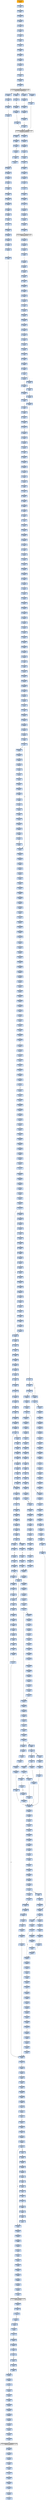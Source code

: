 strict digraph G {
	graph [bgcolor=transparent,
		name=G
	];
	node [color=lightsteelblue,
		fillcolor=lightsteelblue,
		shape=rectangle,
		style=filled
	];
	"0x0044db2a"	[label="0x0044db2a
movl"];
	"0x0044db30"	[label="0x0044db30
xorl"];
	"0x0044db2a" -> "0x0044db30"	[color="#000000"];
	"0x0044dbaf"	[label="0x0044dbaf
call"];
	"0x0044d834"	[label="0x0044d834
subl"];
	"0x0044dbaf" -> "0x0044d834"	[color="#000000"];
	"0x0044d726"	[label="0x0044d726
movl"];
	"0x0044d729"	[label="0x0044d729
addl"];
	"0x0044d726" -> "0x0044d729"	[color="#000000"];
	"0x0044d0fa"	[label="0x0044d0fa
pushl"];
	"0x0044d0fb"	[label="0x0044d0fb
pushl"];
	"0x0044d0fa" -> "0x0044d0fb"	[color="#000000"];
	"0x0044d8bd"	[label="0x0044d8bd
movl"];
	"0x0044d8c1"	[label="0x0044d8c1
movl"];
	"0x0044d8bd" -> "0x0044d8c1"	[color="#000000"];
	"0x0044d6ea"	[label="0x0044d6ea
pushl"];
	"0x0044d6eb"	[label="0x0044d6eb
pushl"];
	"0x0044d6ea" -> "0x0044d6eb"	[color="#000000"];
	"0x0044da71"	[label="0x0044da71
movl"];
	"0x0044da75"	[label="0x0044da75
addl"];
	"0x0044da71" -> "0x0044da75"	[color="#000000"];
	"0x0044d08d"	[label="0x0044d08d
movl"];
	"0x0044d093"	[label="0x0044d093
orl"];
	"0x0044d08d" -> "0x0044d093"	[color="#000000"];
	"0x0044daa8"	[label="0x0044daa8
addl"];
	"0x0044daab"	[label="0x0044daab
shll"];
	"0x0044daa8" -> "0x0044daab"	[color="#000000"];
	"0x0044de55"	[label="0x0044de55
addl"];
	"0x0044de58"	[label="0x0044de58
orl"];
	"0x0044de55" -> "0x0044de58"	[color="#000000"];
	"0x0044da4e"	[label="0x0044da4e
jmp"];
	"0x0044da58"	[label="0x0044da58
movl"];
	"0x0044da4e" -> "0x0044da58"	[color="#000000"];
	"0x0044df6e"	[label="0x0044df6e
je"];
	"0x0044df70"	[label="0x0044df70
cmpl"];
	"0x0044df6e" -> "0x0044df70"	[color="#000000",
		label=F];
	"0x0044d2b3"	[label="0x0044d2b3
addl"];
	"0x0044d2b9"	[label="0x0044d2b9
movl"];
	"0x0044d2b3" -> "0x0044d2b9"	[color="#000000"];
	"0x0044d853"	[label="0x0044d853
repz"];
	"0x0044d855"	[label="0x0044d855
movl"];
	"0x0044d853" -> "0x0044d855"	[color="#000000"];
	"0x0044d82c"	[label="0x0044d82c
addl"];
	"0x0044d831"	[label="0x0044d831
ret"];
	"0x0044d82c" -> "0x0044d831"	[color="#000000"];
	GETMODULEHANDLEA_KERNEL32_DLL	[color=lightgrey,
		fillcolor=lightgrey,
		label="GETMODULEHANDLEA_KERNEL32_DLL
GETMODULEHANDLEA"];
	"0x0044d287"	[label="0x0044d287
testl"];
	GETMODULEHANDLEA_KERNEL32_DLL -> "0x0044d287"	[color="#000000"];
	"0x0043ae30"	[label="0x0043ae30
pushl"];
	GETMODULEHANDLEA_KERNEL32_DLL -> "0x0043ae30"	[color="#000000"];
	"0x0041d958"	[label="0x0041d958
testl"];
	GETMODULEHANDLEA_KERNEL32_DLL -> "0x0041d958"	[color="#000000"];
	"0x0044d042"	[label="0x0044d042
movl"];
	GETMODULEHANDLEA_KERNEL32_DLL -> "0x0044d042"	[color="#000000"];
	"0x0044ded6"	[label="0x0044ded6
movl"];
	"0x0044ded9"	[label="0x0044ded9
movl"];
	"0x0044ded6" -> "0x0044ded9"	[color="#000000"];
	"0x0044d83d"	[label="0x0044d83d
movl"];
	"0x0044d83f"	[label="0x0044d83f
pushl"];
	"0x0044d83d" -> "0x0044d83f"	[color="#000000"];
	"0x0044daf7"	[label="0x0044daf7
popl"];
	"0x0044daf8"	[label="0x0044daf8
popl"];
	"0x0044daf7" -> "0x0044daf8"	[color="#000000"];
	"0x0044dab9"	[label="0x0044dab9
leal"];
	"0x0044dabc"	[label="0x0044dabc
pushl"];
	"0x0044dab9" -> "0x0044dabc"	[color="#000000"];
	"0x0044d03c"	[label="0x0044d03c
call"];
	"0x0044d03c" -> GETMODULEHANDLEA_KERNEL32_DLL	[color="#000000"];
	"0x0044d862"	[label="0x0044d862
jbe"];
	"0x0044d864"	[label="0x0044d864
xorl"];
	"0x0044d862" -> "0x0044d864"	[color="#000000",
		label=F];
	"0x0044da5a"	[label="0x0044da5a
movl"];
	"0x0044da58" -> "0x0044da5a"	[color="#000000"];
	"0x0044d6c8"	[label="0x0044d6c8
movl"];
	"0x0044d6cc"	[label="0x0044d6cc
subl"];
	"0x0044d6c8" -> "0x0044d6cc"	[color="#000000"];
	"0x0044d04f"	[label="0x0044d04f
call"];
	GETPROCADDRESS_KERNEL32_DLL	[color=lightgrey,
		fillcolor=lightgrey,
		label="GETPROCADDRESS_KERNEL32_DLL
GETPROCADDRESS"];
	"0x0044d04f" -> GETPROCADDRESS_KERNEL32_DLL	[color="#000000"];
	"0x0044df4b"	[label="0x0044df4b
incl"];
	"0x0044df4c"	[label="0x0044df4c
movb"];
	"0x0044df4b" -> "0x0044df4c"	[color="#000000"];
	"0x0044d8c4"	[label="0x0044d8c4
movl"];
	"0x0044d8c7"	[label="0x0044d8c7
addl"];
	"0x0044d8c4" -> "0x0044d8c7"	[color="#000000"];
	VIRTUALPROTECT_KERNEL32_DLL	[color=lightgrey,
		fillcolor=lightgrey,
		label="VIRTUALPROTECT_KERNEL32_DLL
VIRTUALPROTECT"];
	"0x0044d3ff"	[label="0x0044d3ff
popl"];
	VIRTUALPROTECT_KERNEL32_DLL -> "0x0044d3ff"	[color="#000000"];
	"0x0044d155"	[label="0x0044d155
jmp"];
	"0x0044d15f"	[label="0x0044d15f
movl"];
	"0x0044d155" -> "0x0044d15f"	[color="#000000"];
	"0x0044d7ce"	[label="0x0044d7ce
andl"];
	"0x0044d7d4"	[label="0x0044d7d4
orl"];
	"0x0044d7ce" -> "0x0044d7d4"	[color="#000000"];
	"0x0044d80f"	[label="0x0044d80f
movl"];
	"0x0044d813"	[label="0x0044d813
movl"];
	"0x0044d80f" -> "0x0044d813"	[color="#000000"];
	"0x0044daf9"	[label="0x0044daf9
addl"];
	"0x0044daf8" -> "0x0044daf9"	[color="#000000"];
	"0x0044d7b9"	[label="0x0044d7b9
movl"];
	"0x0044d7bb"	[label="0x0044d7bb
movb"];
	"0x0044d7b9" -> "0x0044d7bb"	[color="#000000"];
	"0x0044de36"	[label="0x0044de36
movl"];
	"0x0044de39"	[label="0x0044de39
movl"];
	"0x0044de36" -> "0x0044de39"	[color="#000000"];
	"0x0044d6ec"	[label="0x0044d6ec
leal"];
	"0x0044d6eb" -> "0x0044d6ec"	[color="#000000"];
	"0x0044d869"	[label="0x0044d869
movl"];
	"0x0044d86d"	[label="0x0044d86d
leal"];
	"0x0044d869" -> "0x0044d86d"	[color="#000000"];
	"0x0044de5a"	[label="0x0044de5a
movl"];
	"0x0044de58" -> "0x0044de5a"	[color="#000000"];
	"0x0044da62"	[label="0x0044da62
movl"];
	"0x0044da65"	[label="0x0044da65
movl"];
	"0x0044da62" -> "0x0044da65"	[color="#000000"];
	"0x0044d40d"	[label="0x0044d40d
orl"];
	"0x0044d40f"	[label="0x0044d40f
movl"];
	"0x0044d40d" -> "0x0044d40f"	[color="#000000"];
	"0x0044d9b1"	[label="0x0044d9b1
pushl"];
	"0x0044d9b2"	[label="0x0044d9b2
pushl"];
	"0x0044d9b1" -> "0x0044d9b2"	[color="#000000"];
	"0x0044d176"	[label="0x0044d176
andl"];
	"0x0044d179"	[label="0x0044d179
repz"];
	"0x0044d176" -> "0x0044d179"	[color="#000000"];
	"0x0044d152"	[label="0x0044d152
popl"];
	"0x0044d153"	[label="0x0044d153
popl"];
	"0x0044d152" -> "0x0044d153"	[color="#000000"];
	"0x0044d2ac"	[label="0x0044d2ac
jne"];
	"0x0044d2b1"	[label="0x0044d2b1
addl"];
	"0x0044d2ac" -> "0x0044d2b1"	[color="#000000",
		label=T];
	"0x0044df51"	[label="0x0044df51
movl"];
	"0x0044df53"	[label="0x0044df53
cmpl"];
	"0x0044df51" -> "0x0044df53"	[color="#000000"];
	"0x0044df55"	[label="0x0044df55
jb"];
	"0x0044df57"	[label="0x0044df57
movl"];
	"0x0044df55" -> "0x0044df57"	[color="#000000",
		label=F];
	"0x0044d101"	[label="0x0044d101
movb"];
	"0x0044d103"	[label="0x0044d103
cmpb"];
	"0x0044d101" -> "0x0044d103"	[color="#000000"];
	"0x0041d962"	[label="0x0041d962
call"];
	"0x0041d962" -> GETPROCADDRESS_KERNEL32_DLL	[color="#000000"];
	VIRTUALFREE_KERNEL32_DLL	[color=lightgrey,
		fillcolor=lightgrey,
		label="VIRTUALFREE_KERNEL32_DLL
VIRTUALFREE"];
	"0x0044d1a8"	[label="0x0044d1a8
movl"];
	VIRTUALFREE_KERNEL32_DLL -> "0x0044d1a8"	[color="#000000"];
	"0x0044dce5"	[label="0x0044dce5
popl"];
	"0x0044dce6"	[label="0x0044dce6
popl"];
	"0x0044dce5" -> "0x0044dce6"	[color="#000000"];
	"0x0044d892"	[label="0x0044d892
movl"];
	"0x0044d89a"	[label="0x0044d89a
movl"];
	"0x0044d892" -> "0x0044d89a"	[color="#000000"];
	"0x0044da87"	[label="0x0044da87
movl"];
	"0x0044da89"	[label="0x0044da89
xorl"];
	"0x0044da87" -> "0x0044da89"	[color="#000000"];
	"0x0044df14"	[label="0x0044df14
jmp"];
	"0x0044df31"	[label="0x0044df31
movl"];
	"0x0044df14" -> "0x0044df31"	[color="#000000"];
	"0x0044d367"	[label="0x0044d367
addl"];
	"0x0044d36e"	[label="0x0044d36e
jmp"];
	"0x0044d367" -> "0x0044d36e"	[color="#000000"];
	"0x0044dab5"	[label="0x0044dab5
movl"];
	"0x0044dab5" -> "0x0044dab9"	[color="#000000"];
	"0x0044de8a"	[label="0x0044de8a
leal"];
	"0x0044de90"	[label="0x0044de90
call"];
	"0x0044de8a" -> "0x0044de90"	[color="#000000"];
	"0x0044de31"	[label="0x0044de31
cmpl"];
	"0x0044de34"	[label="0x0044de34
jb"];
	"0x0044de31" -> "0x0044de34"	[color="#000000"];
	"0x0044df4e"	[label="0x0044df4e
movb"];
	"0x0044df4e" -> "0x0044df51"	[color="#000000"];
	"0x0044da85"	[label="0x0044da85
pushl"];
	"0x0044da86"	[label="0x0044da86
pushl"];
	"0x0044da85" -> "0x0044da86"	[color="#000000"];
	"0x0044d8a1"	[label="0x0044d8a1
movl"];
	"0x0044d8a5"	[label="0x0044d8a5
movl"];
	"0x0044d8a1" -> "0x0044d8a5"	[color="#000000"];
	"0x0044deb2"	[label="0x0044deb2
movl"];
	"0x0044deb5"	[label="0x0044deb5
movl"];
	"0x0044deb2" -> "0x0044deb5"	[color="#000000"];
	"0x0044dcf8"	[label="0x0044dcf8
popl"];
	"0x0044dcf9"	[label="0x0044dcf9
subl"];
	"0x0044dcf8" -> "0x0044dcf9"	[color="#000000"];
	"0x0044d373"	[label="0x0044d373
movl"];
	"0x0044d375"	[label="0x0044d375
movl"];
	"0x0044d373" -> "0x0044d375"	[color="#000000"];
	"0x0044d264"	[label="0x0044d264
movl"];
	"0x0044d269"	[label="0x0044d269
movl"];
	"0x0044d264" -> "0x0044d269"	[color="#000000"];
	"0x0044d817"	[label="0x0044d817
movl"];
	"0x0044d813" -> "0x0044d817"	[color="#000000"];
	"0x0044d056"	[label="0x0044d056
movb"];
	"0x0044d058"	[label="0x0044d058
scasb"];
	"0x0044d056" -> "0x0044d058"	[color="#000000"];
	"0x0044dbad"	[label="0x0044dbad
movl"];
	"0x0044dbad" -> "0x0044dbaf"	[color="#000000"];
	"0x0044d879"	[label="0x0044d879
movl"];
	"0x0044d87e"	[label="0x0044d87e
movl"];
	"0x0044d879" -> "0x0044d87e"	[color="#000000"];
	"0x0044de78"	[label="0x0044de78
movl"];
	"0x0044de7d"	[label="0x0044de7d
movl"];
	"0x0044de78" -> "0x0044de7d"	[color="#000000"];
	"0x0044df03"	[label="0x0044df03
testl"];
	"0x0044df05"	[label="0x0044df05
je"];
	"0x0044df03" -> "0x0044df05"	[color="#000000"];
	"0x0043ae31"	[label="0x0043ae31
call"];
	"0x0043ae31" -> GETPROCADDRESS_KERNEL32_DLL	[color="#000000"];
	"0x0044d9a3"	[label="0x0044d9a3
popl"];
	"0x0044d9a4"	[label="0x0044d9a4
movb"];
	"0x0044d9a3" -> "0x0044d9a4"	[color="#000000"];
	"0x0044d943"	[label="0x0044d943
cmpl"];
	"0x0044d949"	[label="0x0044d949
je"];
	"0x0044d943" -> "0x0044d949"	[color="#000000"];
	"0x0044d378"	[label="0x0044d378
movl"];
	"0x0044d37b"	[label="0x0044d37b
addl"];
	"0x0044d378" -> "0x0044d37b"	[color="#000000"];
	"0x0044d420"	[label="0x0044d420
pushl"];
	"0x0044d425"	[label="0x0044d425
ret"];
	"0x0044d420" -> "0x0044d425"	[color="#000000"];
	"0x0044d871"	[label="0x0044d871
incl"];
	"0x0044d86d" -> "0x0044d871"	[color="#000000"];
	"0x0044da5d"	[label="0x0044da5d
addl"];
	"0x0044da5f"	[label="0x0044da5f
movl"];
	"0x0044da5d" -> "0x0044da5f"	[color="#000000"];
	"0x0044d9f1"	[label="0x0044d9f1
movl"];
	"0x0044d9f4"	[label="0x0044d9f4
movl"];
	"0x0044d9f1" -> "0x0044d9f4"	[color="#000000"];
	"0x0044d111"	[label="0x0044d111
pushl"];
	"0x0044d112"	[label="0x0044d112
movl"];
	"0x0044d111" -> "0x0044d112"	[color="#000000"];
	"0x0044de5f"	[label="0x0044de5f
movl"];
	"0x0044de62"	[label="0x0044de62
movl"];
	"0x0044de5f" -> "0x0044de62"	[color="#000000"];
	"0x0044d396"	[label="0x0044d396
pushl"];
	"0x0044d397"	[label="0x0044d397
pushl"];
	"0x0044d396" -> "0x0044d397"	[color="#000000"];
	"0x0044d8d5"	[label="0x0044d8d5
movl"];
	"0x0044d8d8"	[label="0x0044d8d8
movl"];
	"0x0044d8d5" -> "0x0044d8d8"	[color="#000000"];
	"0x0044d993"	[label="0x0044d993
incl"];
	"0x0044d994"	[label="0x0044d994
movl"];
	"0x0044d993" -> "0x0044d994"	[color="#000000"];
	"0x0044d926"	[label="0x0044d926
addl"];
	"0x0044d929"	[label="0x0044d929
incl"];
	"0x0044d926" -> "0x0044d929"	[color="#000000"];
	"0x0044defa"	[label="0x0044defa
jae"];
	"0x0044defc"	[label="0x0044defc
movl"];
	"0x0044defa" -> "0x0044defc"	[color="#000000",
		label=F];
	"0x0044df16"	[label="0x0044df16
movl"];
	"0x0044defa" -> "0x0044df16"	[color="#000000",
		label=T];
	"0x0044dcde"	[label="0x0044dcde
movl"];
	"0x0044dce3"	[label="0x0044dce3
repz"];
	"0x0044dcde" -> "0x0044dce3"	[color="#000000"];
	"0x0044de50"	[label="0x0044de50
andl"];
	"0x0044de50" -> "0x0044de55"	[color="#000000"];
	"0x0044d389"	[label="0x0044d389
movl"];
	"0x0044d38f"	[label="0x0044d38f
movl"];
	"0x0044d389" -> "0x0044d38f"	[color="#000000"];
	"0x0044daad"	[label="0x0044daad
addl"];
	"0x0044daab" -> "0x0044daad"	[color="#000000"];
	"0x0044da5f" -> "0x0044da62"	[color="#000000"];
	"0x0044df83"	[label="0x0044df83
movb"];
	"0x0044df85"	[label="0x0044df85
popl"];
	"0x0044df83" -> "0x0044df85"	[color="#000000"];
	"0x0044db9d"	[label="0x0044db9d
cmpl"];
	"0x0044dba0"	[label="0x0044dba0
jb"];
	"0x0044db9d" -> "0x0044dba0"	[color="#000000"];
	"0x0044d873"	[label="0x0044d873
cmpl"];
	"0x0044d875"	[label="0x0044d875
movl"];
	"0x0044d873" -> "0x0044d875"	[color="#000000"];
	"0x0044d17c"	[label="0x0044d17c
pushl"];
	"0x0044d181"	[label="0x0044d181
pushl"];
	"0x0044d17c" -> "0x0044d181"	[color="#000000"];
	"0x0044de65"	[label="0x0044de65
jae"];
	"0x0044de62" -> "0x0044de65"	[color="#000000"];
	"0x0044de9c"	[label="0x0044de9c
cmpl"];
	"0x0044dea0"	[label="0x0044dea0
jb"];
	"0x0044de9c" -> "0x0044dea0"	[color="#000000"];
	"0x0044d9f9"	[label="0x0044d9f9
subl"];
	"0x0044d9f4" -> "0x0044d9f9"	[color="#000000"];
	"0x0044db37"	[label="0x0044db37
movl"];
	"0x0044db3d"	[label="0x0044db3d
movl"];
	"0x0044db37" -> "0x0044db3d"	[color="#000000"];
	"0x0044dba2"	[label="0x0044dba2
leal"];
	"0x0044dba0" -> "0x0044dba2"	[color="#000000",
		label=F];
	"0x0044d806"	[label="0x0044d806
popl"];
	"0x0044d807"	[label="0x0044d807
movl"];
	"0x0044d806" -> "0x0044d807"	[color="#000000"];
	"0x0044d0e8"	[label="0x0044d0e8
pushl"];
	"0x0044d0e9"	[label="0x0044d0e9
movl"];
	"0x0044d0e8" -> "0x0044d0e9"	[color="#000000"];
	"0x0044d81d"	[label="0x0044d81d
movl"];
	"0x0044d823"	[label="0x0044d823
leal"];
	"0x0044d81d" -> "0x0044d823"	[color="#000000"];
	"0x0044d84b"	[label="0x0044d84b
xorl"];
	"0x0044d84d"	[label="0x0044d84d
leal"];
	"0x0044d84b" -> "0x0044d84d"	[color="#000000"];
	"0x0044d243"	[label="0x0044d243
movl"];
	"0x0044d249"	[label="0x0044d249
movl"];
	"0x0044d243" -> "0x0044d249"	[color="#000000"];
	"0x0044d7d9"	[label="0x0044d7d9
addl"];
	"0x0044d7db"	[label="0x0044d7db
movl"];
	"0x0044d7d9" -> "0x0044d7db"	[color="#000000"];
	"0x0044da5a" -> "0x0044da5d"	[color="#000000"];
	"0x0044dd34"	[label="0x0044dd34
movl"];
	"0x0044dd36"	[label="0x0044dd36
movb"];
	"0x0044dd34" -> "0x0044dd36"	[color="#000000"];
	"0x0044d99d"	[label="0x0044d99d
cmpl"];
	"0x0044d99f"	[label="0x0044d99f
jb"];
	"0x0044d99d" -> "0x0044d99f"	[color="#000000"];
	"0x0044da3b"	[label="0x0044da3b
jae"];
	"0x0044da3d"	[label="0x0044da3d
movl"];
	"0x0044da3b" -> "0x0044da3d"	[color="#000000",
		label=F];
	"0x0044da44"	[label="0x0044da44
cmpl"];
	"0x0044da3b" -> "0x0044da44"	[color="#000000",
		label=T];
	"0x0044d9c9"	[label="0x0044d9c9
movl"];
	"0x0044d9cc"	[label="0x0044d9cc
movl"];
	"0x0044d9c9" -> "0x0044d9cc"	[color="#000000"];
	"0x0044d11d"	[label="0x0044d11d
xorl"];
	"0x0044d11f"	[label="0x0044d11f
orl"];
	"0x0044d11d" -> "0x0044d11f"	[color="#000000"];
	"0x0044da8b"	[label="0x0044da8b
xorl"];
	"0x0044da8d"	[label="0x0044da8d
leal"];
	"0x0044da8b" -> "0x0044da8d"	[color="#000000"];
	"0x0044d121"	[label="0x0044d121
je"];
	"0x0044d151"	[label="0x0044d151
popl"];
	"0x0044d121" -> "0x0044d151"	[color="#000000",
		label=T];
	"0x0044db1b"	[label="0x0044db1b
movl"];
	"0x0044db1e"	[label="0x0044db1e
movl"];
	"0x0044db1b" -> "0x0044db1e"	[color="#000000"];
	"0x0044d7a7"	[label="0x0044d7a7
pushl"];
	"0x0044d7a8"	[label="0x0044d7a8
movl"];
	"0x0044d7a7" -> "0x0044d7a8"	[color="#000000"];
	"0x0044da84"	[label="0x0044da84
pushl"];
	"0x0044da84" -> "0x0044da85"	[color="#000000"];
	"0x0044da77"	[label="0x0044da77
movl"];
	"0x0044da75" -> "0x0044da77"	[color="#000000"];
	"0x0041d95a"	[label="0x0041d95a
je"];
	"0x0041d95c"	[label="0x0041d95c
pushl"];
	"0x0041d95a" -> "0x0041d95c"	[color="#000000",
		label=F];
	"0x0044dce3" -> "0x0044dce5"	[color="#000000"];
	"0x0044d9b0"	[label="0x0044d9b0
pushl"];
	"0x0044de90" -> "0x0044d9b0"	[color="#000000"];
	"0x0044db6a"	[label="0x0044db6a
movl"];
	"0x0044db6c"	[label="0x0044db6c
pushl"];
	"0x0044db6a" -> "0x0044db6c"	[color="#000000"];
	"0x0044d00b"	[label="0x0044d00b
incl"];
	"0x0044d00c"	[label="0x0044d00c
pushl"];
	"0x0044d00b" -> "0x0044d00c"	[color="#000000"];
	"0x0044dd32"	[label="0x0044dd32
jae"];
	"0x0044dd32" -> "0x0044dd34"	[color="#000000",
		label=F];
	"0x0044d85e"	[label="0x0044d85e
movl"];
	"0x0044d85e" -> "0x0044d862"	[color="#000000"];
	"0x0044d9e9"	[label="0x0044d9e9
cmpl"];
	"0x0044d9ec"	[label="0x0044d9ec
jae"];
	"0x0044d9e9" -> "0x0044d9ec"	[color="#000000"];
	"0x0044d154"	[label="0x0044d154
popl"];
	"0x0044d153" -> "0x0044d154"	[color="#000000"];
	"0x0044d92a"	[label="0x0044d92a
decl"];
	"0x0044d929" -> "0x0044d92a"	[color="#000000"];
	"0x0044df81"	[label="0x0044df81
popl"];
	"0x0044df82"	[label="0x0044df82
popl"];
	"0x0044df81" -> "0x0044df82"	[color="#000000"];
	"0x0044d882"	[label="0x0044d882
movl"];
	"0x0044d885"	[label="0x0044d885
movl"];
	"0x0044d882" -> "0x0044d885"	[color="#000000"];
	"0x0044de22"	[label="0x0044de22
movl"];
	"0x0044de24"	[label="0x0044de24
je"];
	"0x0044de22" -> "0x0044de24"	[color="#000000"];
	"0x0044da00"	[label="0x0044da00
andl"];
	"0x0044da05"	[label="0x0044da05
cmpl"];
	"0x0044da00" -> "0x0044da05"	[color="#000000"];
	"0x0044d2a2"	[label="0x0044d2a2
movl"];
	"0x0044d36e" -> "0x0044d2a2"	[color="#000000"];
	"0x0044d80b"	[label="0x0044d80b
popl"];
	"0x0044d80c"	[label="0x0044d80c
ret"];
	"0x0044d80b" -> "0x0044d80c"	[color="#000000"];
	"0x0044d8f2"	[label="0x0044d8f2
addl"];
	"0x0044d8f4"	[label="0x0044d8f4
movb"];
	"0x0044d8f2" -> "0x0044d8f4"	[color="#000000"];
	"0x0044d93d"	[label="0x0044d93d
jge"];
	"0x0044d93d" -> "0x0044d943"	[color="#000000",
		label=F];
	"0x0044d845"	[label="0x0044d845
movl"];
	"0x0044d845" -> "0x0044d84b"	[color="#000000"];
	"0x0044d97f"	[label="0x0044d97f
movl"];
	"0x0044d983"	[label="0x0044d983
movl"];
	"0x0044d97f" -> "0x0044d983"	[color="#000000"];
	"0x0044d1ae"	[label="0x0044d1ae
orl"];
	"0x0044d1b0"	[label="0x0044d1b0
je"];
	"0x0044d1ae" -> "0x0044d1b0"	[color="#000000"];
	"0x0044d2a8"	[label="0x0044d2a8
movl"];
	"0x0044d2a2" -> "0x0044d2a8"	[color="#000000"];
	"0x0044d996"	[label="0x0044d996
movl"];
	"0x0044d99c"	[label="0x0044d99c
incl"];
	"0x0044d996" -> "0x0044d99c"	[color="#000000"];
	"0x0044d7e7"	[label="0x0044d7e7
popl"];
	"0x0044d7e8"	[label="0x0044d7e8
movl"];
	"0x0044d7e7" -> "0x0044d7e8"	[color="#000000"];
	"0x0044da42"	[label="0x0044da42
jmp"];
	"0x0044da42" -> "0x0044da58"	[color="#000000"];
	"0x0044d888"	[label="0x0044d888
movl"];
	"0x0044d885" -> "0x0044d888"	[color="#000000"];
	"0x0044d7d6"	[label="0x0044d7d6
movl"];
	"0x0044d7d6" -> "0x0044d7d9"	[color="#000000"];
	"0x0044df7a"	[label="0x0044df7a
movl"];
	"0x0044df7e"	[label="0x0044df7e
movl"];
	"0x0044df7a" -> "0x0044df7e"	[color="#000000"];
	"0x0044db69"	[label="0x0044db69
pushl"];
	"0x0044db69" -> "0x0044db6a"	[color="#000000"];
	"0x0044d935"	[label="0x0044d935
movl"];
	"0x0044d939"	[label="0x0044d939
movl"];
	"0x0044d935" -> "0x0044d939"	[color="#000000"];
	"0x0044d24f"	[label="0x0044d24f
orl"];
	"0x0044d251"	[label="0x0044d251
je"];
	"0x0044d24f" -> "0x0044d251"	[color="#000000"];
	"0x0044db98"	[label="0x0044db98
movb"];
	"0x0044db9c"	[label="0x0044db9c
incl"];
	"0x0044db98" -> "0x0044db9c"	[color="#000000"];
	"0x0044db43"	[label="0x0044db43
movl"];
	"0x0044db3d" -> "0x0044db43"	[color="#000000"];
	"0x0044d8e6"	[label="0x0044d8e6
shrl"];
	"0x0044d8e9"	[label="0x0044d8e9
movl"];
	"0x0044d8e6" -> "0x0044d8e9"	[color="#000000"];
	"0x0044d90a"	[label="0x0044d90a
shrl"];
	"0x0044d90d"	[label="0x0044d90d
repz"];
	"0x0044d90a" -> "0x0044d90d"	[color="#000000"];
	"0x0044d298"	[label="0x0044d298
movl"];
	"0x0044d298" -> "0x0044d2a2"	[color="#000000"];
	"0x0044de6d"	[label="0x0044de6d
movl"];
	"0x0044de72"	[label="0x0044de72
subl"];
	"0x0044de6d" -> "0x0044de72"	[color="#000000"];
	"0x0044da6e"	[label="0x0044da6e
popl"];
	"0x0044da6f"	[label="0x0044da6f
shrl"];
	"0x0044da6e" -> "0x0044da6f"	[color="#000000"];
	"0x0044decb"	[label="0x0044decb
movl"];
	"0x0044dece"	[label="0x0044dece
movl"];
	"0x0044decb" -> "0x0044dece"	[color="#000000"];
	"0x0044d394"	[label="0x0044d394
pushl"];
	"0x0044d395"	[label="0x0044d395
pushl"];
	"0x0044d394" -> "0x0044d395"	[color="#000000"];
	"0x0044df5d"	[label="0x0044df5d
movl"];
	"0x0044df61"	[label="0x0044df61
movl"];
	"0x0044df5d" -> "0x0044df61"	[color="#000000"];
	"0x0044d400"	[label="0x0044d400
movl"];
	"0x0044d405"	[label="0x0044d405
pushl"];
	"0x0044d400" -> "0x0044d405"	[color="#000000"];
	"0x0044d7cb"	[label="0x0044d7cb
shll"];
	"0x0044d7cb" -> "0x0044d7ce"	[color="#000000"];
	"0x0044d2f0"	[label="0x0044d2f0
popl"];
	"0x0044d2f1"	[label="0x0044d2f1
jne"];
	"0x0044d2f0" -> "0x0044d2f1"	[color="#000000"];
	"0x0044dcc5"	[label="0x0044dcc5
incl"];
	"0x0044dcc6"	[label="0x0044dcc6
cmpl"];
	"0x0044dcc5" -> "0x0044dcc6"	[color="#000000"];
	"0x0044d398"	[label="0x0044d398
pushl"];
	"0x0044d397" -> "0x0044d398"	[color="#000000"];
	"0x0044d7e5"	[label="0x0044d7e5
jae"];
	"0x0044d7e5" -> "0x0044d7e7"	[color="#000000",
		label=F];
	"0x0044d9d3"	[label="0x0044d9d3
andl"];
	"0x0044d9d9"	[label="0x0044d9d9
orl"];
	"0x0044d9d3" -> "0x0044d9d9"	[color="#000000"];
	"0x0044d384"	[label="0x0044d384
jmp"];
	"0x0044d271"	[label="0x0044d271
movl"];
	"0x0044d384" -> "0x0044d271"	[color="#000000"];
	"0x0044de74"	[label="0x0044de74
addl"];
	"0x0044de72" -> "0x0044de74"	[color="#000000"];
	"0x0044da49"	[label="0x0044da49
movl"];
	"0x0044da49" -> "0x0044da4e"	[color="#000000"];
	"0x0044deab"	[label="0x0044deab
movb"];
	"0x0044dead"	[label="0x0044dead
incl"];
	"0x0044deab" -> "0x0044dead"	[color="#000000"];
	"0x0044d7eb"	[label="0x0044d7eb
movl"];
	"0x0044d7ee"	[label="0x0044d7ee
movl"];
	"0x0044d7eb" -> "0x0044d7ee"	[color="#000000"];
	"0x0044dccb"	[label="0x0044dccb
jmp"];
	"0x0044dcd4"	[label="0x0044dcd4
movl"];
	"0x0044dccb" -> "0x0044dcd4"	[color="#000000"];
	"0x0044d2be"	[label="0x0044d2be
addl"];
	"0x0044d2c0"	[label="0x0044d2c0
addl"];
	"0x0044d2be" -> "0x0044d2c0"	[color="#000000"];
	"0x0044daaf"	[label="0x0044daaf
incl"];
	"0x0044daad" -> "0x0044daaf"	[color="#000000"];
	"0x0044df47"	[label="0x0044df47
movl"];
	"0x0044df49"	[label="0x0044df49
subl"];
	"0x0044df47" -> "0x0044df49"	[color="#000000"];
	"0x0044dcff"	[label="0x0044dcff
ret"];
	"0x0044da9b"	[label="0x0044da9b
movb"];
	"0x0044dcff" -> "0x0044da9b"	[color="#000000"];
	"0x0044de18"	[label="0x0044de18
movb"];
	"0x0044dcff" -> "0x0044de18"	[color="#000000"];
	"0x0044d392"	[label="0x0044d392
addl"];
	"0x0044d38f" -> "0x0044d392"	[color="#000000"];
	"0x0044d9b0" -> "0x0044d9b1"	[color="#000000"];
	"0x0044da47"	[label="0x0044da47
jae"];
	"0x0044da47" -> "0x0044da49"	[color="#000000",
		label=F];
	"0x0044d966"	[label="0x0044d966
movl"];
	"0x0044d96d"	[label="0x0044d96d
movb"];
	"0x0044d966" -> "0x0044d96d"	[color="#000000"];
	"0x0044df37"	[label="0x0044df37
movl"];
	"0x0044df39"	[label="0x0044df39
movl"];
	"0x0044df37" -> "0x0044df39"	[color="#000000"];
	"0x0044d85c"	[label="0x0044d85c
cmpl"];
	"0x0044d85c" -> "0x0044d85e"	[color="#000000"];
	"0x0044d2c6"	[label="0x0044d2c6
testl"];
	"0x0044d2c8"	[label="0x0044d2c8
je"];
	"0x0044d2c6" -> "0x0044d2c8"	[color="#000000"];
	"0x0044db49"	[label="0x0044db49
movl"];
	"0x0044db43" -> "0x0044db49"	[color="#000000"];
	"0x0044db6d"	[label="0x0044db6d
pushl"];
	"0x0044db6c" -> "0x0044db6d"	[color="#000000"];
	"0x0044d161"	[label="0x0044d161
movl"];
	"0x0044d15f" -> "0x0044d161"	[color="#000000"];
	"0x0044de82"	[label="0x0044de82
andl"];
	"0x0044de88"	[label="0x0044de88
shrl"];
	"0x0044de82" -> "0x0044de88"	[color="#000000"];
	"0x0044d95a"	[label="0x0044d95a
movl"];
	"0x0044d960"	[label="0x0044d960
xorl"];
	"0x0044d95a" -> "0x0044d960"	[color="#000000"];
	"0x0044df63"	[label="0x0044df63
jmp"];
	"0x0044df63" -> "0x0044df70"	[color="#000000"];
	"0x0044d99c" -> "0x0044d99d"	[color="#000000"];
	"0x0044d008"	[label="0x0044d008
jmp"];
	"0x0044d00e"	[label="0x0044d00e
call"];
	"0x0044d008" -> "0x0044d00e"	[color="#000000"];
	"0x0044df61" -> "0x0044df63"	[color="#000000"];
	"0x0044da93"	[label="0x0044da93
movl"];
	"0x0044da95"	[label="0x0044da95
pushl"];
	"0x0044da93" -> "0x0044da95"	[color="#000000"];
	"0x0044d406"	[label="0x0044d406
addl"];
	"0x0044d40c"	[label="0x0044d40c
popl"];
	"0x0044d406" -> "0x0044d40c"	[color="#000000"];
	"0x0044d91a"	[label="0x0044d91a
movl"];
	"0x0044d91e"	[label="0x0044d91e
movl"];
	"0x0044d91a" -> "0x0044d91e"	[color="#000000"];
	"0x0044df3d"	[label="0x0044df3d
incl"];
	"0x0044df39" -> "0x0044df3d"	[color="#000000"];
	"0x0044d0e2"	[label="0x0044d0e2
movl"];
	"0x0044d0e2" -> "0x0044d0e8"	[color="#000000"];
	"0x0044d1a8" -> "0x0044d1ae"	[color="#000000"];
	"0x0044db71"	[label="0x0044db71
pushl"];
	"0x0044db72"	[label="0x0044db72
pushl"];
	"0x0044db71" -> "0x0044db72"	[color="#000000"];
	"0x0044da3d" -> "0x0044da42"	[color="#000000"];
	"0x0044db32"	[label="0x0044db32
movl"];
	"0x0044db32" -> "0x0044db37"	[color="#000000"];
	"0x0044d05d"	[label="0x0044d05d
jne"];
	"0x0044d05f"	[label="0x0044d05f
leal"];
	"0x0044d05d" -> "0x0044d05f"	[color="#000000",
		label=F];
	"0x0044dccd"	[label="0x0044dccd
movb"];
	"0x0044dccd" -> "0x0044dcd4"	[color="#000000"];
	"0x0044d7fb"	[label="0x0044d7fb
subl"];
	"0x0044d7fd"	[label="0x0044d7fd
andl"];
	"0x0044d7fb" -> "0x0044d7fd"	[color="#000000"];
	"0x0044de76"	[label="0x0044de76
shrl"];
	"0x0044de74" -> "0x0044de76"	[color="#000000"];
	"0x0044de4c"	[label="0x0044de4c
movl"];
	"0x0044de4c" -> "0x0044de50"	[color="#000000"];
	"0x0044db76"	[label="0x0044db76
call"];
	"0x0044d7a4"	[label="0x0044d7a4
pushl"];
	"0x0044db76" -> "0x0044d7a4"	[color="#000000"];
	"0x0044da31"	[label="0x0044da31
movl"];
	"0x0044da36"	[label="0x0044da36
jmp"];
	"0x0044da31" -> "0x0044da36"	[color="#000000"];
	"0x0044ded1"	[label="0x0044ded1
jae"];
	"0x0044ded3"	[label="0x0044ded3
movl"];
	"0x0044ded1" -> "0x0044ded3"	[color="#000000",
		label=F];
	"0x0044dac2"	[label="0x0044dac2
call"];
	"0x0044dac2" -> "0x0044d80f"	[color="#000000"];
	"0x0044d375" -> "0x0044d378"	[color="#000000"];
	"0x0044d055"	[label="0x0044d055
stosl"];
	"0x0044d055" -> "0x0044d056"	[color="#000000"];
	"0x0044dee0"	[label="0x0044dee0
addl"];
	"0x0044dee2"	[label="0x0044dee2
shrl"];
	"0x0044dee0" -> "0x0044dee2"	[color="#000000"];
	"0x0044da1b"	[label="0x0044da1b
jmp"];
	"0x0044da1b" -> "0x0044da58"	[color="#000000"];
	"0x0044d8e0"	[label="0x0044d8e0
movl"];
	"0x0044d8e0" -> "0x0044d8e6"	[color="#000000"];
	"0x0044d6e3"	[label="0x0044d6e3
movl"];
	"0x0044d6e3" -> "0x0044d6ea"	[color="#000000"];
	"0x0044db9c" -> "0x0044db9d"	[color="#000000"];
	"0x0044d826"	[label="0x0044d826
movl"];
	"0x0044d823" -> "0x0044d826"	[color="#000000"];
	"0x0044d8f6"	[label="0x0044d8f6
movl"];
	"0x0044d8f8"	[label="0x0044d8f8
movb"];
	"0x0044d8f6" -> "0x0044d8f8"	[color="#000000"];
	"0x0044d8b7"	[label="0x0044d8b7
ja"];
	"0x0044d8b7" -> "0x0044d8bd"	[color="#000000",
		label=F];
	"0x0044dceb"	[label="0x0044dceb
addl"];
	"0x0044dcf1"	[label="0x0044dcf1
ret"];
	"0x0044dceb" -> "0x0044dcf1"	[color="#000000"];
	"0x0044d9b8"	[label="0x0044d9b8
cmpl"];
	"0x0044d9bc"	[label="0x0044d9bc
jb"];
	"0x0044d9b8" -> "0x0044d9bc"	[color="#000000"];
	"0x0044de88" -> "0x0044de8a"	[color="#000000"];
	"0x0044d0eb"	[label="0x0044d0eb
addl"];
	"0x0044d0e9" -> "0x0044d0eb"	[color="#000000"];
	"0x0044d7e0"	[label="0x0044d7e0
movl"];
	"0x0044d7e3"	[label="0x0044d7e3
cmpl"];
	"0x0044d7e0" -> "0x0044d7e3"	[color="#000000"];
	"0x0044de5c"	[label="0x0044de5c
cmpl"];
	"0x0044de5c" -> "0x0044de5f"	[color="#000000"];
	"0x0044d851"	[label="0x0044d851
xorl"];
	"0x0044d851" -> "0x0044d853"	[color="#000000"];
	"0x0044d05b"	[label="0x0044d05b
cmpb"];
	"0x0044d05b" -> "0x0044d05d"	[color="#000000"];
	"0x0044d0be"	[label="0x0044d0be
call"];
	VIRTUALALLOC_KERNEL32_DLL	[color=lightgrey,
		fillcolor=lightgrey,
		label="VIRTUALALLOC_KERNEL32_DLL
VIRTUALALLOC"];
	"0x0044d0be" -> VIRTUALALLOC_KERNEL32_DLL	[color="#000000"];
	"0x0044de67"	[label="0x0044de67
movl"];
	"0x0044de65" -> "0x0044de67"	[color="#000000",
		label=F];
	"0x0044d035"	[label="0x0044d035
leal"];
	"0x0044d03b"	[label="0x0044d03b
pushl"];
	"0x0044d035" -> "0x0044d03b"	[color="#000000"];
	"0x0044d866"	[label="0x0044d866
movb"];
	"0x0044d866" -> "0x0044d869"	[color="#000000"];
	"0x0044dba8"	[label="0x0044dba8
leal"];
	"0x0044dba2" -> "0x0044dba8"	[color="#000000"];
	"0x0044d7ad"	[label="0x0044d7ad
pushl"];
	"0x0044d7a8" -> "0x0044d7ad"	[color="#000000"];
	"0x0044dea2"	[label="0x0044dea2
movl"];
	"0x0044dea0" -> "0x0044dea2"	[color="#000000",
		label=F];
	"0x0044dea0" -> "0x0044ded3"	[color="#000000",
		label=T];
	"0x0044deae"	[label="0x0044deae
movb"];
	"0x0044deae" -> "0x0044deb2"	[color="#000000"];
	"0x0044d986"	[label="0x0044d986
xorl"];
	"0x0044d983" -> "0x0044d986"	[color="#000000"];
	"0x0044da0f"	[label="0x0044da0f
movl"];
	"0x0044da11"	[label="0x0044da11
shrl"];
	"0x0044da0f" -> "0x0044da11"	[color="#000000"];
	"0x0044d015"	[label="0x0044d015
movl"];
	"0x0044d01a"	[label="0x0044d01a
addl"];
	"0x0044d015" -> "0x0044d01a"	[color="#000000"];
	"0x0044d915"	[label="0x0044d915
andl"];
	"0x0044d918"	[label="0x0044d918
repz"];
	"0x0044d915" -> "0x0044d918"	[color="#000000"];
	"0x0044d289"	[label="0x0044d289
jne"];
	"0x0044d292"	[label="0x0044d292
movl"];
	"0x0044d289" -> "0x0044d292"	[color="#000000",
		label=T];
	"0x0044dca5"	[label="0x0044dca5
jne"];
	"0x0044dcb2"	[label="0x0044dcb2
movb"];
	"0x0044dca5" -> "0x0044dcb2"	[color="#000000",
		label=T];
	"0x0044d2ee"	[label="0x0044d2ee
testl"];
	"0x0044d2ee" -> "0x0044d2f0"	[color="#000000"];
	"0x0044dcb9"	[label="0x0044dcb9
xorl"];
	"0x0044dcbb"	[label="0x0044dcbb
cmpb"];
	"0x0044dcb9" -> "0x0044dcbb"	[color="#000000"];
	"0x0044d0fc"	[label="0x0044d0fc
call"];
	"0x0044d0fc" -> "0x0044d6c8"	[color="#000000"];
	"0x0044d014"	[label="0x0044d014
popl"];
	"0x0044d00e" -> "0x0044d014"	[color="#000000"];
	"0x0044d804"	[label="0x0044d804
addl"];
	"0x0044d804" -> "0x0044d806"	[color="#000000"];
	"0x0044db14"	[label="0x0044db14
movl"];
	"0x0044db14" -> "0x0044db1b"	[color="#000000"];
	"0x0044dafe"	[label="0x0044dafe
popl"];
	"0x0044daff"	[label="0x0044daff
ret"];
	"0x0044dafe" -> "0x0044daff"	[color="#000000"];
	"0x0044d7b3"	[label="0x0044d7b3
pushl"];
	"0x0044d7b4"	[label="0x0044d7b4
movl"];
	"0x0044d7b3" -> "0x0044d7b4"	[color="#000000"];
	"0x0044de80"	[label="0x0044de80
subl"];
	"0x0044de7d" -> "0x0044de80"	[color="#000000"];
	"0x0044d89e"	[label="0x0044d89e
leal"];
	"0x0044d89a" -> "0x0044d89e"	[color="#000000"];
	"0x0044d83a"	[label="0x0044d83a
pushl"];
	"0x0044d83b"	[label="0x0044d83b
pushl"];
	"0x0044d83a" -> "0x0044d83b"	[color="#000000"];
	"0x0044d274"	[label="0x0044d274
testl"];
	"0x0044d276"	[label="0x0044d276
je"];
	"0x0044d274" -> "0x0044d276"	[color="#000000"];
	"0x0044da25"	[label="0x0044da25
sbbl"];
	"0x0044da27"	[label="0x0044da27
addl"];
	"0x0044da25" -> "0x0044da27"	[color="#000000"];
	"0x0044de95"	[label="0x0044de95
addl"];
	"0x0044de97"	[label="0x0044de97
leal"];
	"0x0044de95" -> "0x0044de97"	[color="#000000"];
	"0x0044d405" -> "0x0044d406"	[color="#000000"];
	"0x0044d0b7"	[label="0x0044d0b7
pushl"];
	"0x0044d0bc"	[label="0x0044d0bc
pushl"];
	"0x0044d0b7" -> "0x0044d0bc"	[color="#000000"];
	"0x0044da22"	[label="0x0044da22
cmpl"];
	"0x0044da22" -> "0x0044da25"	[color="#000000"];
	"0x0044d287" -> "0x0044d289"	[color="#000000"];
	"0x0044d8eb"	[label="0x0044d8eb
andl"];
	"0x0044d8f0"	[label="0x0044d8f0
subl"];
	"0x0044d8eb" -> "0x0044d8f0"	[color="#000000"];
	"0x0044dee9"	[label="0x0044dee9
movl"];
	"0x0044deec"	[label="0x0044deec
subl"];
	"0x0044dee9" -> "0x0044deec"	[color="#000000"];
	"0x0044dbb4"	[label="0x0044dbb4
testb"];
	"0x0044dbb6"	[label="0x0044dbb6
jne"];
	"0x0044dbb4" -> "0x0044dbb6"	[color="#000000"];
	"0x0044d106"	[label="0x0044d106
jne"];
	"0x0044d103" -> "0x0044d106"	[color="#000000"];
	"0x0044d8ad"	[label="0x0044d8ad
cmpl"];
	"0x0044d8b3"	[label="0x0044d8b3
movl"];
	"0x0044d8ad" -> "0x0044d8b3"	[color="#000000"];
	"0x0044d249" -> "0x0044d24f"	[color="#000000"];
	"0x0044d0aa"	[label="0x0044d0aa
je"];
	"0x0044d0b0"	[label="0x0044d0b0
pushl"];
	"0x0044d0aa" -> "0x0044d0b0"	[color="#000000",
		label=F];
	"0x0044db0c"	[label="0x0044db0c
pushl"];
	"0x0044db0d"	[label="0x0044db0d
movl"];
	"0x0044db0c" -> "0x0044db0d"	[color="#000000"];
	"0x0044db0f"	[label="0x0044db0f
leal"];
	"0x0044db12"	[label="0x0044db12
movl"];
	"0x0044db0f" -> "0x0044db12"	[color="#000000"];
	"0x0044d106" -> "0x0044d155"	[color="#000000",
		label=T];
	"0x0044d108"	[label="0x0044d108
incb"];
	"0x0044d106" -> "0x0044d108"	[color="#000000",
		label=F];
	"0x0044d169"	[label="0x0044d169
movl"];
	"0x0044d16f"	[label="0x0044d16f
sarl"];
	"0x0044d169" -> "0x0044d16f"	[color="#000000"];
	"0x0044de5a" -> "0x0044de5c"	[color="#000000"];
	"0x0044df25"	[label="0x0044df25
movl"];
	"0x0044df2b"	[label="0x0044df2b
movl"];
	"0x0044df25" -> "0x0044df2b"	[color="#000000"];
	"0x0044da38"	[label="0x0044da38
cmpl"];
	"0x0044da38" -> "0x0044da3b"	[color="#000000"];
	"0x0044d154" -> "0x0044d155"	[color="#000000"];
	"0x0044d7b1"	[label="0x0044d7b1
jb"];
	"0x0044d7b1" -> "0x0044d7b3"	[color="#000000",
		label=F];
	"0x0044d7b1" -> "0x0044d7e8"	[color="#000000",
		label=T];
	"0x0044d6dc"	[label="0x0044d6dc
movl"];
	"0x0044daff" -> "0x0044d6dc"	[color="#000000"];
	"0x0044da1d"	[label="0x0044da1d
cmpl"];
	"0x0044da20"	[label="0x0044da20
jae"];
	"0x0044da1d" -> "0x0044da20"	[color="#000000"];
	"0x0044d04d"	[label="0x0044d04d
pushl"];
	"0x0044d04e"	[label="0x0044d04e
pushl"];
	"0x0044d04d" -> "0x0044d04e"	[color="#000000"];
	"0x0044dabd"	[label="0x0044dabd
pushl"];
	"0x0044dabd" -> "0x0044dac2"	[color="#000000"];
	"0x0041d961"	[label="0x0041d961
pushl"];
	"0x0041d95c" -> "0x0041d961"	[color="#000000"];
	"0x0044d117"	[label="0x0044d117
movl"];
	"0x0044d117" -> "0x0044d11d"	[color="#000000"];
	"0x0044d114"	[label="0x0044d114
subl"];
	"0x0044d114" -> "0x0044d117"	[color="#000000"];
	"0x0044dead" -> "0x0044deae"	[color="#000000"];
	"0x0044d10e"	[label="0x0044d10e
pushl"];
	"0x0044d10f"	[label="0x0044d10f
pushl"];
	"0x0044d10e" -> "0x0044d10f"	[color="#000000"];
	"0x0044df74"	[label="0x0044df74
jb"];
	"0x0044df70" -> "0x0044df74"	[color="#000000"];
	"0x0044d949" -> "0x0044d95a"	[color="#000000",
		label=T];
	"0x0044d9ad"	[label="0x0044d9ad
ret"];
	"0x0044d9ad" -> "0x0044dbb4"	[color="#000000"];
	"0x0044dca3"	[label="0x0044dca3
testb"];
	"0x0044d9ad" -> "0x0044dca3"	[color="#000000"];
	"0x0044d9c2"	[label="0x0044d9c2
incl"];
	"0x0044d9c3"	[label="0x0044d9c3
movb"];
	"0x0044d9c2" -> "0x0044d9c3"	[color="#000000"];
	"0x0044dbc5"	[label="0x0044dbc5
movl"];
	"0x0044dbc7"	[label="0x0044dbc7
call"];
	"0x0044dbc5" -> "0x0044dbc7"	[color="#000000"];
	"0x0044d8fa"	[label="0x0044d8fa
movl"];
	"0x0044d8f8" -> "0x0044d8fa"	[color="#000000"];
	"0x0044d172"	[label="0x0044d172
repz"];
	"0x0044d174"	[label="0x0044d174
movl"];
	"0x0044d172" -> "0x0044d174"	[color="#000000"];
	"0x0044df80"	[label="0x0044df80
popl"];
	"0x0044df7e" -> "0x0044df80"	[color="#000000"];
	"0x0044d8f4" -> "0x0044d8f6"	[color="#000000"];
	"0x0044db63"	[label="0x0044db63
subl"];
	"0x0044db63" -> "0x0044db69"	[color="#000000"];
	"0x0044d9db"	[label="0x0044d9db
movl"];
	"0x0044d9d9" -> "0x0044d9db"	[color="#000000"];
	"0x0044d877"	[label="0x0044d877
jb"];
	"0x0044d877" -> "0x0044d879"	[color="#000000",
		label=F];
	"0x0044de3f"	[label="0x0044de3f
movb"];
	"0x0044de41"	[label="0x0044de41
incl"];
	"0x0044de3f" -> "0x0044de41"	[color="#000000"];
	"0x0044d163"	[label="0x0044d163
addl"];
	"0x0044d161" -> "0x0044d163"	[color="#000000"];
	"0x0044d826" -> "0x0044d82c"	[color="#000000"];
	"0x0044d8fe"	[label="0x0044d8fe
movl"];
	"0x0044d8fa" -> "0x0044d8fe"	[color="#000000"];
	"0x0044dee4"	[label="0x0044dee4
movl"];
	"0x0044dee2" -> "0x0044dee4"	[color="#000000"];
	"0x0044d9e1"	[label="0x0044d9e1
movl"];
	"0x0044d9e4"	[label="0x0044d9e4
movl"];
	"0x0044d9e1" -> "0x0044d9e4"	[color="#000000"];
	"0x0044d9b6"	[label="0x0044d9b6
movl"];
	"0x0044d9b6" -> "0x0044d9b8"	[color="#000000"];
	"0x0044dabc" -> "0x0044dabd"	[color="#000000"];
	"0x0044dd38"	[label="0x0044dd38
movl"];
	"0x0044dd36" -> "0x0044dd38"	[color="#000000"];
	"0x0044da6a"	[label="0x0044da6a
subl"];
	"0x0044da65" -> "0x0044da6a"	[color="#000000"];
	"0x0044da09"	[label="0x0044da09
movl"];
	"0x0044da09" -> "0x0044da0f"	[color="#000000"];
	"0x0044d872"	[label="0x0044d872
incl"];
	"0x0044d872" -> "0x0044d873"	[color="#000000"];
	"0x0044d922"	[label="0x0044d922
movl"];
	"0x0044d91e" -> "0x0044d922"	[color="#000000"];
	"0x0044dcc3"	[label="0x0044dcc3
jne"];
	"0x0044dcc3" -> "0x0044dcc5"	[color="#000000",
		label=F];
	"0x0044dcc3" -> "0x0044dccd"	[color="#000000",
		label=T];
	"0x0044d2aa"	[label="0x0044d2aa
testl"];
	"0x0044d2a8" -> "0x0044d2aa"	[color="#000000"];
	"0x0044db74"	[label="0x0044db74
movl"];
	"0x0044db74" -> "0x0044db76"	[color="#000000"];
	"0x0044db4f"	[label="0x0044db4f
movl"];
	"0x0044db55"	[label="0x0044db55
repz"];
	"0x0044db4f" -> "0x0044db55"	[color="#000000"];
	"0x0043ae30" -> "0x0043ae31"	[color="#000000"];
	"0x0044d7f4"	[label="0x0044d7f4
shrl"];
	"0x0044d7f6"	[label="0x0044d7f6
movl"];
	"0x0044d7f4" -> "0x0044d7f6"	[color="#000000"];
	"0x0044d9a2"	[label="0x0044d9a2
popl"];
	"0x0044d9a2" -> "0x0044d9a3"	[color="#000000"];
	"0x0044d7c2"	[label="0x0044d7c2
movl"];
	"0x0044d7c4"	[label="0x0044d7c4
movl"];
	"0x0044d7c2" -> "0x0044d7c4"	[color="#000000"];
	"0x0044defc" -> "0x0044df03"	[color="#000000"];
	"0x0044db02"	[label="0x0044db02
movl"];
	"0x0044db06"	[label="0x0044db06
movl"];
	"0x0044db02" -> "0x0044db06"	[color="#000000"];
	"0x0044df31" -> "0x0044df37"	[color="#000000"];
	"0x0044d994" -> "0x0044d996"	[color="#000000"];
	"0x0044db57"	[label="0x0044db57
movl"];
	"0x0044db59"	[label="0x0044db59
stosb"];
	"0x0044db57" -> "0x0044db59"	[color="#000000"];
	"0x0044d7d4" -> "0x0044d7d6"	[color="#000000"];
	"0x0044df89"	[label="0x0044df89
ret"];
	"0x0044d718"	[label="0x0044d718
testb"];
	"0x0044df89" -> "0x0044d718"	[color="#000000"];
	"0x0044d834" -> "0x0044d83a"	[color="#000000"];
	"0x0044db72" -> "0x0044db74"	[color="#000000"];
	"0x0044d904"	[label="0x0044d904
shll"];
	"0x0044d907"	[label="0x0044d907
movw"];
	"0x0044d904" -> "0x0044d907"	[color="#000000"];
	"0x0044da6c"	[label="0x0044da6c
subl"];
	"0x0044da6c" -> "0x0044da6e"	[color="#000000"];
	"0x0044d9e6"	[label="0x0044d9e6
movl"];
	"0x0044d9e4" -> "0x0044d9e6"	[color="#000000"];
	"0x0044d7e3" -> "0x0044d7e5"	[color="#000000"];
	"0x0044def5"	[label="0x0044def5
addl"];
	"0x0044def7"	[label="0x0044def7
cmpl"];
	"0x0044def5" -> "0x0044def7"	[color="#000000"];
	"0x0044dab0"	[label="0x0044dab0
cmpl"];
	"0x0044daaf" -> "0x0044dab0"	[color="#000000"];
	"0x0044da6f" -> "0x0044da71"	[color="#000000"];
	"0x0044da6a" -> "0x0044da6c"	[color="#000000"];
	"0x0044d8a9"	[label="0x0044d8a9
shll"];
	"0x0044d8ab"	[label="0x0044d8ab
addl"];
	"0x0044d8a9" -> "0x0044d8ab"	[color="#000000"];
	"0x0044d964"	[label="0x0044d964
jbe"];
	"0x0044d964" -> "0x0044d966"	[color="#000000",
		label=F];
	"0x0044d875" -> "0x0044d877"	[color="#000000"];
	"0x0044d022"	[label="0x0044d022
cmpl"];
	"0x0044d029"	[label="0x0044d029
movl"];
	"0x0044d022" -> "0x0044d029"	[color="#000000"];
	"0x0044d7c7"	[label="0x0044d7c7
movl"];
	"0x0044d7c4" -> "0x0044d7c7"	[color="#000000"];
	"0x0044d001"	[color=lightgrey,
		fillcolor=orange,
		label="0x0044d001
pusha"];
	"0x0044d002"	[label="0x0044d002
call"];
	"0x0044d001" -> "0x0044d002"	[color="#000000"];
	"0x0044de3c"	[label="0x0044de3c
shll"];
	"0x0044de39" -> "0x0044de3c"	[color="#000000"];
	"0x0044d970"	[label="0x0044d970
testb"];
	"0x0044d96d" -> "0x0044d970"	[color="#000000"];
	"0x0044dec8"	[label="0x0044dec8
cmpl"];
	"0x0044dec8" -> "0x0044decb"	[color="#000000"];
	"0x0044d39a"	[label="0x0044d39a
pushl"];
	"0x0044d398" -> "0x0044d39a"	[color="#000000"];
	"0x0044d802"	[label="0x0044d802
shrl"];
	"0x0044d802" -> "0x0044d804"	[color="#000000"];
	"0x0044d7a5"	[label="0x0044d7a5
movl"];
	"0x0044d7a5" -> "0x0044d7a7"	[color="#000000"];
	"0x0044df41"	[label="0x0044df41
cmpl"];
	"0x0044df43"	[label="0x0044df43
movl"];
	"0x0044df41" -> "0x0044df43"	[color="#000000"];
	"0x0044d0f1"	[label="0x0044d0f1
pushl"];
	"0x0044d0eb" -> "0x0044d0f1"	[color="#000000"];
	"0x0044d9d0"	[label="0x0044d9d0
shll"];
	"0x0044d9cc" -> "0x0044d9d0"	[color="#000000"];
	"0x0044db55" -> "0x0044db57"	[color="#000000"];
	"0x0044d1ba"	[label="0x0044d1ba
movl"];
	"0x0044d1b0" -> "0x0044d1ba"	[color="#000000",
		label=T];
	"0x0044d931"	[label="0x0044d931
movl"];
	"0x0044d931" -> "0x0044d935"	[color="#000000"];
	"0x0044d16f" -> "0x0044d172"	[color="#000000"];
	"0x0044da8d" -> "0x0044da93"	[color="#000000"];
	"0x0044d92b"	[label="0x0044d92b
addl"];
	"0x0044d92e"	[label="0x0044d92e
cmpl"];
	"0x0044d92b" -> "0x0044d92e"	[color="#000000"];
	"0x0044d97a"	[label="0x0044d97a
andl"];
	"0x0044d97a" -> "0x0044d97f"	[color="#000000"];
	"0x0044d112" -> "0x0044d114"	[color="#000000"];
	"0x0044de24" -> "0x0044de9c"	[color="#000000",
		label=T];
	"0x0044de26"	[label="0x0044de26
cmpl"];
	"0x0044de24" -> "0x0044de26"	[color="#000000",
		label=F];
	"0x0044de6a"	[label="0x0044de6a
movl"];
	"0x0044de67" -> "0x0044de6a"	[color="#000000"];
	"0x0044d7ae"	[label="0x0044d7ae
cmpl"];
	"0x0044d7ad" -> "0x0044d7ae"	[color="#000000"];
	"0x0044dce7"	[label="0x0044dce7
popl"];
	"0x0044dce6" -> "0x0044dce7"	[color="#000000"];
	"0x0044da82"	[label="0x0044da82
popl"];
	"0x0044da83"	[label="0x0044da83
ret"];
	"0x0044da82" -> "0x0044da83"	[color="#000000"];
	"0x0044d292" -> "0x0044d298"	[color="#000000"];
	"0x0044d8c9"	[label="0x0044d8c9
cmpl"];
	"0x0044d8c7" -> "0x0044d8c9"	[color="#000000"];
	"0x0044dcc9"	[label="0x0044dcc9
jb"];
	"0x0044dcc9" -> "0x0044dccb"	[color="#000000",
		label=F];
	"0x0044df2b" -> "0x0044df31"	[color="#000000"];
	"0x0044d26f"	[label="0x0044d26f
addl"];
	"0x0044d269" -> "0x0044d26f"	[color="#000000"];
	"0x0044df86"	[label="0x0044df86
addl"];
	"0x0044df85" -> "0x0044df86"	[color="#000000"];
	"0x0044d71a"	[label="0x0044d71a
jne"];
	"0x0044d71a" -> "0x0044d726"	[color="#000000",
		label=T];
	"0x0044d9a6"	[label="0x0044d9a6
popl"];
	"0x0044d9a4" -> "0x0044d9a6"	[color="#000000"];
	"0x0044d9be"	[label="0x0044d9be
movl"];
	"0x0044d9c0"	[label="0x0044d9c0
movb"];
	"0x0044d9be" -> "0x0044d9c0"	[color="#000000"];
	"0x0044d9a1"	[label="0x0044d9a1
popl"];
	"0x0044d9a1" -> "0x0044d9a2"	[color="#000000"];
	"0x0044d7bd"	[label="0x0044d7bd
incl"];
	"0x0044d7bb" -> "0x0044d7bd"	[color="#000000"];
	"0x0044deee"	[label="0x0044deee
andl"];
	"0x0044def3"	[label="0x0044def3
shrl"];
	"0x0044deee" -> "0x0044def3"	[color="#000000"];
	"0x0044d151" -> "0x0044d152"	[color="#000000"];
	"0x0044d110"	[label="0x0044d110
pushl"];
	"0x0044d110" -> "0x0044d111"	[color="#000000"];
	"0x0044d939" -> "0x0044d93d"	[color="#000000"];
	"0x0044d911"	[label="0x0044d911
movl"];
	"0x0044d911" -> "0x0044d915"	[color="#000000"];
	"0x0044dce8"	[label="0x0044dce8
movb"];
	"0x0044dcea"	[label="0x0044dcea
popl"];
	"0x0044dce8" -> "0x0044dcea"	[color="#000000"];
	"0x0044d9a7"	[label="0x0044d9a7
addl"];
	"0x0044d9a6" -> "0x0044d9a7"	[color="#000000"];
	"0x0044dcf2"	[label="0x0044dcf2
call"];
	"0x0044dcf2" -> "0x0044dcf8"	[color="#000000"];
	"0x0044da83" -> "0x0044de95"	[color="#000000"];
	"0x0044dd2d"	[label="0x0044dd2d
cmpl"];
	"0x0044da83" -> "0x0044dd2d"	[color="#000000"];
	"0x0044d2c8" -> "0x0044d373"	[color="#000000",
		label=T];
	"0x0044d7fd" -> "0x0044d802"	[color="#000000"];
	"0x0044daf9" -> "0x0044dafe"	[color="#000000"];
	"0x0044d6d2"	[label="0x0044d6d2
leal"];
	"0x0044d6cc" -> "0x0044d6d2"	[color="#000000"];
	"0x0044daa2"	[label="0x0044daa2
popl"];
	"0x0044da9b" -> "0x0044daa2"	[color="#000000"];
	"0x0044dede"	[label="0x0044dede
subl"];
	"0x0044ded9" -> "0x0044dede"	[color="#000000"];
	"0x0044da36" -> "0x0044da58"	[color="#000000"];
	"0x0044d92a" -> "0x0044d92b"	[color="#000000"];
	"0x0044df45"	[label="0x0044df45
jae"];
	"0x0044df45" -> "0x0044df47"	[color="#000000",
		label=F];
	"0x0044da7d"	[label="0x0044da7d
popl"];
	"0x0044da77" -> "0x0044da7d"	[color="#000000"];
	"0x0044d2c0" -> "0x0044d2c6"	[color="#000000"];
	"0x0044da86" -> "0x0044da87"	[color="#000000"];
	"0x0044d39d"	[label="0x0044d39d
pushl"];
	"0x0044d39a" -> "0x0044d39d"	[color="#000000"];
	"0x0044d9de"	[label="0x0044d9de
addl"];
	"0x0044d9db" -> "0x0044d9de"	[color="#000000"];
	"0x0044d0fb" -> "0x0044d0fc"	[color="#000000"];
	"0x0044d72f"	[label="0x0044d72f
ret"];
	"0x0044d72f" -> "0x0044d101"	[color="#000000"];
	"0x0044dbc3"	[label="0x0044dbc3
xorl"];
	"0x0044dbc3" -> "0x0044dbc5"	[color="#000000"];
	"0x0044d183"	[label="0x0044d183
pushl"];
	"0x0044d181" -> "0x0044d183"	[color="#000000"];
	"0x0044da96"	[label="0x0044da96
call"];
	"0x0044da96" -> "0x0044dcf2"	[color="#000000"];
	"0x0044d1c8"	[label="0x0044d1c8
je"];
	"0x0044d1c8" -> "0x0044d243"	[color="#000000",
		label=T];
	"0x0044d840"	[label="0x0044d840
movl"];
	"0x0044d83f" -> "0x0044d840"	[color="#000000"];
	"0x0044d04e" -> "0x0044d04f"	[color="#000000"];
	"0x0044de46"	[label="0x0044de46
movl"];
	"0x0044de49"	[label="0x0044de49
movl"];
	"0x0044de46" -> "0x0044de49"	[color="#000000"];
	"0x0044d059"	[label="0x0044d059
jne"];
	"0x0044d059" -> "0x0044d05b"	[color="#000000",
		label=F];
	"0x0044d01c"	[label="0x0044d01c
subl"];
	"0x0044d01c" -> "0x0044d022"	[color="#000000"];
	"0x0044d972"	[label="0x0044d972
je"];
	"0x0044d972" -> "0x0044d996"	[color="#000000",
		label=T];
	"0x0044d974"	[label="0x0044d974
movl"];
	"0x0044d972" -> "0x0044d974"	[color="#000000",
		label=F];
	"0x0044db24"	[label="0x0044db24
movl"];
	"0x0044db24" -> "0x0044db2a"	[color="#000000"];
	"0x0044daf1"	[label="0x0044daf1
movl"];
	"0x0044daf1" -> "0x0044daf7"	[color="#000000"];
	"0x0044df07"	[label="0x0044df07
movl"];
	"0x0044df0d"	[label="0x0044df0d
movl"];
	"0x0044df07" -> "0x0044df0d"	[color="#000000"];
	"0x0044da07"	[label="0x0044da07
jae"];
	"0x0044da07" -> "0x0044da1d"	[color="#000000",
		label=T];
	"0x0044da07" -> "0x0044da09"	[color="#000000",
		label=F];
	"0x0044dbac"	[label="0x0044dbac
pushl"];
	"0x0044dbac" -> "0x0044dbad"	[color="#000000"];
	"0x0044d9a7" -> "0x0044d9ad"	[color="#000000"];
	"0x0044de80" -> "0x0044de82"	[color="#000000"];
	"0x0044d962"	[label="0x0044d962
testl"];
	"0x0044d962" -> "0x0044d964"	[color="#000000"];
	"0x0044db6e"	[label="0x0044db6e
leal"];
	"0x0044db6d" -> "0x0044db6e"	[color="#000000"];
	"0x0044d04a"	[label="0x0044d04a
leal"];
	"0x0044d04a" -> "0x0044d04d"	[color="#000000"];
	"0x0044dec6"	[label="0x0044dec6
movl"];
	"0x0044dec6" -> "0x0044dec8"	[color="#000000"];
	"0x0044dcda"	[label="0x0044dcda
leal"];
	"0x0044dcd4" -> "0x0044dcda"	[color="#000000"];
	"0x0044dcc6" -> "0x0044dcc9"	[color="#000000"];
	"0x0044d718" -> "0x0044d71a"	[color="#000000"];
	"0x0044de20"	[label="0x0044de20
testb"];
	"0x0044de20" -> "0x0044de22"	[color="#000000"];
	"0x0044d90f"	[label="0x0044d90f
movl"];
	"0x0044d90f" -> "0x0044d911"	[color="#000000"];
	"0x0044d365"	[label="0x0044d365
movl"];
	"0x0044d2f1" -> "0x0044d365"	[color="#000000",
		label=T];
	"0x0044d80c" -> "0x0044db98"	[color="#000000"];
	"0x0044db1e" -> "0x0044db24"	[color="#000000"];
	"0x0044db30" -> "0x0044db32"	[color="#000000"];
	"0x0044d83c"	[label="0x0044d83c
pushl"];
	"0x0044d83b" -> "0x0044d83c"	[color="#000000"];
	"0x0044d7be"	[label="0x0044d7be
movb"];
	"0x0044d7bd" -> "0x0044d7be"	[color="#000000"];
	"0x0044d960" -> "0x0044d962"	[color="#000000"];
	"0x0044d92e" -> "0x0044d931"	[color="#000000"];
	"0x0044d108" -> "0x0044d10e"	[color="#000000"];
	"0x0044dd3e"	[label="0x0044dd3e
movl"];
	"0x0044dd42"	[label="0x0044dd42
jmp"];
	"0x0044dd3e" -> "0x0044dd42"	[color="#000000"];
	"0x0044de1f"	[label="0x0044de1f
popl"];
	"0x0044de1f" -> "0x0044de20"	[color="#000000"];
	"0x0044dbc7" -> "0x0044d9b0"	[color="#000000"];
	"0x0044d163" -> "0x0044d169"	[color="#000000"];
	"0x0044d9c7"	[label="0x0044d9c7
movl"];
	"0x0044d9c7" -> "0x0044d9c9"	[color="#000000"];
	"0x0044d9ee"	[label="0x0044d9ee
movl"];
	"0x0044d9ee" -> "0x0044d9f1"	[color="#000000"];
	"0x0044d84d" -> "0x0044d851"	[color="#000000"];
	"0x0044d251" -> "0x0044d264"	[color="#000000",
		label=T];
	"0x0044d2b1" -> "0x0044d2b3"	[color="#000000"];
	"0x0044d7e8" -> "0x0044d7eb"	[color="#000000"];
	"0x0044dce7" -> "0x0044dce8"	[color="#000000"];
	"0x0044d174" -> "0x0044d176"	[color="#000000"];
	"0x0044df86" -> "0x0044df89"	[color="#000000"];
	"0x0044db0d" -> "0x0044db0f"	[color="#000000"];
	"0x0044d9fb"	[label="0x0044d9fb
shrl"];
	"0x0044d9fd"	[label="0x0044d9fd
movl"];
	"0x0044d9fb" -> "0x0044d9fd"	[color="#000000"];
	"0x0044d415"	[label="0x0044d415
popa"];
	"0x0044d416"	[label="0x0044d416
jne"];
	"0x0044d415" -> "0x0044d416"	[color="#000000"];
	"0x0044d918" -> "0x0044d91a"	[color="#000000"];
	"0x0044d8dc"	[label="0x0044d8dc
movl"];
	"0x0044d8dc" -> "0x0044d8e0"	[color="#000000"];
	"0x0044d970" -> "0x0044d972"	[color="#000000"];
	"0x0044de34" -> "0x0044de36"	[color="#000000",
		label=F];
	"0x0044de34" -> "0x0044de67"	[color="#000000",
		label=T];
	"0x0044d416" -> "0x0044d420"	[color="#000000",
		label=T];
	"0x0044d88c"	[label="0x0044d88c
xorl"];
	"0x0044d888" -> "0x0044d88c"	[color="#000000"];
	"0x0044d2bb"	[label="0x0044d2bb
movl"];
	"0x0044d2bb" -> "0x0044d2be"	[color="#000000"];
	"0x0044d9bc" -> "0x0044d9be"	[color="#000000",
		label=F];
	"0x0044d9bc" -> "0x0044d9ee"	[color="#000000",
		label=T];
	"0x0044d2b9" -> "0x0044d2bb"	[color="#000000"];
	"0x0044d095"	[label="0x0044d095
je"];
	"0x0044d0a1"	[label="0x0044d0a1
leal"];
	"0x0044d095" -> "0x0044d0a1"	[color="#000000",
		label=T];
	"0x0044db08"	[label="0x0044db08
movl"];
	"0x0044db08" -> "0x0044db0c"	[color="#000000"];
	"0x0044df3e"	[label="0x0044df3e
leal"];
	"0x0044df3e" -> "0x0044df41"	[color="#000000"];
	"0x0044d7be" -> "0x0044d7c2"	[color="#000000"];
	"0x0044deb8"	[label="0x0044deb8
movl"];
	"0x0044deb5" -> "0x0044deb8"	[color="#000000"];
	"0x0044dede" -> "0x0044dee0"	[color="#000000"];
	"0x0044def7" -> "0x0044defa"	[color="#000000"];
	"0x0044de2e"	[label="0x0044de2e
leal"];
	"0x0044de2e" -> "0x0044de31"	[color="#000000"];
	"0x0044dba8" -> "0x0044dbac"	[color="#000000"];
	"0x0044def3" -> "0x0044def5"	[color="#000000"];
	"0x0044d90d" -> "0x0044d90f"	[color="#000000"];
	"0x0044d98b"	[label="0x0044d98b
movl"];
	"0x0044d98f"	[label="0x0044d98f
leal"];
	"0x0044d98b" -> "0x0044d98f"	[color="#000000"];
	"0x0044df6c"	[label="0x0044df6c
testb"];
	"0x0044dcf1" -> "0x0044df6c"	[color="#000000"];
	"0x0044d276" -> "0x0044d389"	[color="#000000",
		label=T];
	"0x0044daa3"	[label="0x0044daa3
movl"];
	"0x0044daa2" -> "0x0044daa3"	[color="#000000"];
	"0x0044d9f9" -> "0x0044d9fb"	[color="#000000"];
	"0x0044d7b4" -> "0x0044d7b9"	[color="#000000"];
	"0x0044d6d6"	[label="0x0044d6d6
pushl"];
	"0x0044d6d7"	[label="0x0044d6d7
call"];
	"0x0044d6d6" -> "0x0044d6d7"	[color="#000000"];
	"0x0044d9de" -> "0x0044d9e1"	[color="#000000"];
	"0x0044d40f" -> "0x0044d415"	[color="#000000"];
	"0x0044df82" -> "0x0044df83"	[color="#000000"];
	"0x0044db6e" -> "0x0044db71"	[color="#000000"];
	"0x0044dece" -> "0x0044ded1"	[color="#000000"];
	"0x0044da14"	[label="0x0044da14
xorl"];
	"0x0044da16"	[label="0x0044da16
movb"];
	"0x0044da14" -> "0x0044da16"	[color="#000000"];
	"0x0044df6c" -> "0x0044df6e"	[color="#000000"];
	"0x0044d7f2"	[label="0x0044d7f2
subl"];
	"0x0044d7ee" -> "0x0044d7f2"	[color="#000000"];
	"0x0044d00a"	[label="0x0044d00a
popl"];
	"0x0044d002" -> "0x0044d00a"	[color="#000000"];
	"0x0044d01a" -> "0x0044d01c"	[color="#000000"];
	"0x0044d40c" -> "0x0044d40d"	[color="#000000"];
	"0x0044d988"	[label="0x0044d988
movb"];
	"0x0044d988" -> "0x0044d98b"	[color="#000000"];
	"0x0044d729" -> "0x0044d72f"	[color="#000000"];
	"0x0044d8cc"	[label="0x0044d8cc
movl"];
	"0x0044d8c9" -> "0x0044d8cc"	[color="#000000"];
	"0x0044dab3"	[label="0x0044dab3
jb"];
	"0x0044dab3" -> "0x0044dab5"	[color="#000000",
		label=F];
	"0x0044de76" -> "0x0044de78"	[color="#000000"];
	"0x0044da2a"	[label="0x0044da2a
jmp"];
	"0x0044da2a" -> "0x0044da58"	[color="#000000"];
	"0x0044de42"	[label="0x0044de42
movb"];
	"0x0044de42" -> "0x0044de46"	[color="#000000"];
	"0x0044d0a7"	[label="0x0044d0a7
cmpl"];
	"0x0044d0a7" -> "0x0044d0aa"	[color="#000000"];
	"0x0044df5b"	[label="0x0044df5b
addl"];
	"0x0044df5b" -> "0x0044df5d"	[color="#000000"];
	"0x0044d8cf"	[label="0x0044d8cf
movl"];
	"0x0044d8d3"	[label="0x0044d8d3
jl"];
	"0x0044d8cf" -> "0x0044d8d3"	[color="#000000"];
	"0x0044dbb6" -> "0x0044dbc3"	[color="#000000",
		label=T];
	"0x0044dd3c"	[label="0x0044dd3c
movl"];
	"0x0044dd3c" -> "0x0044dd3e"	[color="#000000"];
	"0x0044daa3" -> "0x0044daa8"	[color="#000000"];
	"0x0044d817" -> "0x0044d81d"	[color="#000000"];
	"0x0044df53" -> "0x0044df55"	[color="#000000"];
	"0x0044d900"	[label="0x0044d900
movl"];
	"0x0044d8fe" -> "0x0044d900"	[color="#000000"];
	"0x0044d80a"	[label="0x0044d80a
popl"];
	"0x0044d807" -> "0x0044d80a"	[color="#000000"];
	"0x0044d9b3"	[label="0x0044d9b3
movl"];
	"0x0044d9b2" -> "0x0044d9b3"	[color="#000000"];
	"0x0044de18" -> "0x0044de1f"	[color="#000000"];
	"0x0044de29"	[label="0x0044de29
jb"];
	"0x0044de26" -> "0x0044de29"	[color="#000000"];
	"0x0044d99f" -> "0x0044d9a1"	[color="#000000",
		label=F];
	"0x0044d26f" -> "0x0044d271"	[color="#000000"];
	"0x0044d87e" -> "0x0044d882"	[color="#000000"];
	"0x0044d2aa" -> "0x0044d2ac"	[color="#000000"];
	"0x0044d8a5" -> "0x0044d8a9"	[color="#000000"];
	"0x0044d83c" -> "0x0044d83d"	[color="#000000"];
	"0x0044d093" -> "0x0044d095"	[color="#000000"];
	"0x0044dd3a"	[label="0x0044dd3a
incl"];
	"0x0044dd3b"	[label="0x0044dd3b
incl"];
	"0x0044dd3a" -> "0x0044dd3b"	[color="#000000"];
	"0x0044dd38" -> "0x0044dd3a"	[color="#000000"];
	"0x0044dea5"	[label="0x0044dea5
movl"];
	"0x0044dea8"	[label="0x0044dea8
shll"];
	"0x0044dea5" -> "0x0044dea8"	[color="#000000"];
	"0x0044deec" -> "0x0044deee"	[color="#000000"];
	"0x0044d10f" -> "0x0044d110"	[color="#000000"];
	"0x0044d37e"	[label="0x0044d37e
movl"];
	"0x0044d37e" -> "0x0044d384"	[color="#000000"];
	"0x0044da7e"	[label="0x0044da7e
popl"];
	"0x0044da7d" -> "0x0044da7e"	[color="#000000"];
	"0x0044d7de"	[label="0x0044d7de
movl"];
	"0x0044d7db" -> "0x0044d7de"	[color="#000000"];
	"0x0044d8e9" -> "0x0044d8eb"	[color="#000000"];
	"0x0044de29" -> "0x0044de9c"	[color="#000000",
		label=T];
	"0x0044de2b"	[label="0x0044de2b
movl"];
	"0x0044de29" -> "0x0044de2b"	[color="#000000",
		label=F];
	"0x0044d3ff" -> "0x0044d400"	[color="#000000"];
	"0x0044d89e" -> "0x0044d8a1"	[color="#000000"];
	"0x0044d00d"	[label="0x0044d00d
ret"];
	"0x0044d00d" -> "0x0044d008"	[color="#000000"];
	"0x0044d189"	[label="0x0044d189
call"];
	"0x0044d189" -> VIRTUALFREE_KERNEL32_DLL	[color="#000000"];
	"0x0044da7f"	[label="0x0044da7f
movl"];
	"0x0044da7f" -> "0x0044da82"	[color="#000000"];
	"0x0044d0b2"	[label="0x0044d0b2
pushl"];
	"0x0044d0b0" -> "0x0044d0b2"	[color="#000000"];
	"0x0044d900" -> "0x0044d904"	[color="#000000"];
	"0x0044da11" -> "0x0044da14"	[color="#000000"];
	"0x0044d17b"	[label="0x0044d17b
popl"];
	"0x0044d17b" -> "0x0044d17c"	[color="#000000"];
	"0x0044d9b5"	[label="0x0044d9b5
pushl"];
	"0x0044d9b3" -> "0x0044d9b5"	[color="#000000"];
	"0x0044d7a4" -> "0x0044d7a5"	[color="#000000"];
	"0x0044d0b2" -> "0x0044d0b7"	[color="#000000"];
	"0x0044d9ec" -> "0x0044d9ee"	[color="#000000",
		label=F];
	"0x0044d39e"	[label="0x0044d39e
call"];
	"0x0044d39d" -> "0x0044d39e"	[color="#000000"];
	"0x0044df4c" -> "0x0044df4e"	[color="#000000"];
	"0x0044da95" -> "0x0044da96"	[color="#000000"];
	"0x0044d6d2" -> "0x0044d6d6"	[color="#000000"];
	"0x0044dcbb" -> "0x0044dcc3"	[color="#000000"];
	"0x0044d062"	[label="0x0044d062
jmp"];
	"0x0044d062" -> "0x0044d08d"	[color="#000000"];
	"0x0044d1c0"	[label="0x0044d1c0
movl"];
	"0x0044d1c6"	[label="0x0044d1c6
subl"];
	"0x0044d1c0" -> "0x0044d1c6"	[color="#000000"];
	"0x0044d6dc" -> "0x0044d6e3"	[color="#000000"];
	"0x0044df22"	[label="0x0044df22
leal"];
	"0x0044df22" -> "0x0044df25"	[color="#000000"];
	"0x0044d11f" -> "0x0044d121"	[color="#000000"];
	"0x0044d907" -> "0x0044d90a"	[color="#000000"];
	"0x0044d6f0"	[label="0x0044d6f0
call"];
	"0x0044d6ec" -> "0x0044d6f0"	[color="#000000"];
	"0x0044dca3" -> "0x0044dca5"	[color="#000000"];
	"0x0044d974" -> "0x0044d97a"	[color="#000000"];
	"0x0044de3c" -> "0x0044de3f"	[color="#000000"];
	"0x0044da44" -> "0x0044da47"	[color="#000000"];
	"0x0044da05" -> "0x0044da07"	[color="#000000"];
	"0x0044d395" -> "0x0044d396"	[color="#000000"];
	"0x0044df1c"	[label="0x0044df1c
movl"];
	"0x0044df1c" -> "0x0044df22"	[color="#000000"];
	"0x0044d8cc" -> "0x0044d8cf"	[color="#000000"];
	"0x0044d00c" -> "0x0044d00d"	[color="#000000"];
	"0x0044d922" -> "0x0044d926"	[color="#000000"];
	"0x0044df16" -> "0x0044df1c"	[color="#000000"];
	"0x0044dcda" -> "0x0044dcde"	[color="#000000"];
	"0x0044dea2" -> "0x0044dea5"	[color="#000000"];
	"0x0044d0f7"	[label="0x0044d0f7
pushl"];
	"0x0044d0f7" -> "0x0044d0fa"	[color="#000000"];
	"0x0044debc"	[label="0x0044debc
andl"];
	"0x0044deb8" -> "0x0044debc"	[color="#000000"];
	"0x0044d8ab" -> "0x0044d8ad"	[color="#000000"];
	"0x0044dea8" -> "0x0044deab"	[color="#000000"];
	"0x0044d271" -> "0x0044d274"	[color="#000000"];
	"0x0044d9d0" -> "0x0044d9d3"	[color="#000000"];
	"0x0044df49" -> "0x0044df4b"	[color="#000000"];
	"0x0044d37b" -> "0x0044d37e"	[color="#000000"];
	"0x0044d7de" -> "0x0044d7e0"	[color="#000000"];
	"0x0044d88e"	[label="0x0044d88e
movl"];
	"0x0044d88c" -> "0x0044d88e"	[color="#000000"];
	"0x0044d0bc" -> "0x0044d0be"	[color="#000000"];
	"0x0044d02f"	[label="0x0044d02f
jne"];
	"0x0044d029" -> "0x0044d02f"	[color="#000000"];
	"0x0044d014" -> "0x0044d015"	[color="#000000"];
	"0x0044d1ba" -> "0x0044d1c0"	[color="#000000"];
	"0x0041d961" -> "0x0041d962"	[color="#000000"];
	"0x0044dec1"	[label="0x0044dec1
addl"];
	"0x0044debc" -> "0x0044dec1"	[color="#000000"];
	"0x0044d9c3" -> "0x0044d9c7"	[color="#000000"];
	"0x0044dee4" -> "0x0044dee9"	[color="#000000"];
	"0x0044d8c1" -> "0x0044d8c4"	[color="#000000"];
	"0x0044d986" -> "0x0044d988"	[color="#000000"];
	"0x0044d7f2" -> "0x0044d7f4"	[color="#000000"];
	"0x0044da7e" -> "0x0044da7f"	[color="#000000"];
	"0x0044db49" -> "0x0044db4f"	[color="#000000"];
	"0x0044df74" -> "0x0044df7a"	[color="#000000",
		label=F];
	"0x0044d7f6" -> "0x0044d7fb"	[color="#000000"];
	"0x0044db5a"	[label="0x0044db5a
call"];
	"0x0044db5a" -> "0x0044db63"	[color="#000000"];
	"0x0044d871" -> "0x0044d872"	[color="#000000"];
	"0x0044df05" -> "0x0044df37"	[color="#000000",
		label=T];
	"0x0044df05" -> "0x0044df07"	[color="#000000",
		label=F];
	"0x0044d9fd" -> "0x0044da00"	[color="#000000"];
	"0x0044d80a" -> "0x0044d80b"	[color="#000000"];
	"0x0044de9a"	[label="0x0044de9a
jmp"];
	"0x0044de9a" -> "0x0044def7"	[color="#000000"];
	"0x0044d39e" -> VIRTUALPROTECT_KERNEL32_DLL	[color="#000000"];
	"0x0044d0a1" -> "0x0044d0a7"	[color="#000000"];
	"0x0044d8d3" -> "0x0044d8d5"	[color="#000000",
		label=F];
	"0x0044d8d3" -> "0x0044d922"	[color="#000000",
		label=T];
	"0x0044d00a" -> "0x0044d00b"	[color="#000000"];
	"0x0044da19"	[label="0x0044da19
movl"];
	"0x0044da19" -> "0x0044da1b"	[color="#000000"];
	"0x0044dab0" -> "0x0044dab3"	[color="#000000"];
	"0x0044d1c6" -> "0x0044d1c8"	[color="#000000"];
	"0x0044d02f" -> "0x0044d035"	[color="#000000",
		label=F];
	"0x0041d958" -> "0x0041d95a"	[color="#000000"];
	"0x0044d365" -> "0x0044d367"	[color="#000000"];
	"0x0044ded3" -> "0x0044ded6"	[color="#000000"];
	"0x0044dd3b" -> "0x0044dd3c"	[color="#000000"];
	"0x0044df43" -> "0x0044df45"	[color="#000000"];
	GETPROCADDRESS_KERNEL32_DLL -> "0x0044d055"	[color="#000000"];
	GETPROCADDRESS_KERNEL32_DLL -> "0x0044d2ee"	[color="#000000"];
	"0x0044d058" -> "0x0044d059"	[color="#000000"];
	"0x0044d03b" -> "0x0044d03c"	[color="#000000"];
	"0x0044db59" -> "0x0044db5a"	[color="#000000"];
	"0x0044dd2d" -> "0x0044dd32"	[color="#000000"];
	"0x0044dec4"	[label="0x0044dec4
orl"];
	"0x0044dec4" -> "0x0044dec6"	[color="#000000"];
	VIRTUALALLOC_KERNEL32_DLL -> "0x0044d0e2"	[color="#000000"];
	"0x0044d840" -> "0x0044d845"	[color="#000000"];
	"0x0044db06" -> "0x0044db08"	[color="#000000"];
	"0x0044df0d" -> "0x0044df14"	[color="#000000"];
	"0x0044da2c"	[label="0x0044da2c
cmpl"];
	"0x0044da2f"	[label="0x0044da2f
jae"];
	"0x0044da2c" -> "0x0044da2f"	[color="#000000"];
	"0x0044d9e6" -> "0x0044d9e9"	[color="#000000"];
	"0x0044df3d" -> "0x0044df3e"	[color="#000000"];
	"0x0044da89" -> "0x0044da8b"	[color="#000000"];
	"0x0044d0f1" -> "0x0044d0f7"	[color="#000000"];
	"0x0044dcb2" -> "0x0044dcb9"	[color="#000000"];
	"0x0044dd42" -> "0x0044df70"	[color="#000000"];
	"0x0044dcea" -> "0x0044dceb"	[color="#000000"];
	"0x0044d7c7" -> "0x0044d7cb"	[color="#000000"];
	"0x0044de97" -> "0x0044de9a"	[color="#000000"];
	"0x0044d864" -> "0x0044d866"	[color="#000000"];
	"0x0044da16" -> "0x0044da19"	[color="#000000"];
	"0x0044da20" -> "0x0044da22"	[color="#000000",
		label=F];
	"0x0044da20" -> "0x0044da2c"	[color="#000000",
		label=T];
	"0x0044da27" -> "0x0044da2a"	[color="#000000"];
	"0x0044d98f" -> "0x0044d993"	[color="#000000"];
	"0x0044d8f0" -> "0x0044d8f2"	[color="#000000"];
	"0x0044de2b" -> "0x0044de2e"	[color="#000000"];
	"0x0044d179" -> "0x0044d17b"	[color="#000000"];
	"0x0044de49" -> "0x0044de4c"	[color="#000000"];
	"0x0044d8d8" -> "0x0044d8dc"	[color="#000000"];
	"0x0044d831" -> "0x0044daf1"	[color="#000000"];
	"0x0044d855" -> "0x0044d85c"	[color="#000000"];
	"0x0044d048"	[label="0x0044d048
movl"];
	"0x0044d042" -> "0x0044d048"	[color="#000000"];
	"0x0044df80" -> "0x0044df81"	[color="#000000"];
	"0x0044de41" -> "0x0044de42"	[color="#000000"];
	"0x0044d048" -> "0x0044d04a"	[color="#000000"];
	"0x0044de6a" -> "0x0044de6d"	[color="#000000"];
	"0x0044da2f" -> "0x0044da31"	[color="#000000",
		label=F];
	"0x0044da2f" -> "0x0044da38"	[color="#000000",
		label=T];
	"0x0044df57" -> "0x0044df5b"	[color="#000000"];
	"0x0044dec1" -> "0x0044dec4"	[color="#000000"];
	"0x0044d6d7" -> "0x0044da84"	[color="#000000"];
	"0x0044d05f" -> "0x0044d062"	[color="#000000"];
	"0x0044d183" -> "0x0044d189"	[color="#000000"];
	"0x0044d8b3" -> "0x0044d8b7"	[color="#000000"];
	"0x0044db12" -> "0x0044db14"	[color="#000000"];
	"0x0044d88e" -> "0x0044d892"	[color="#000000"];
	"0x0044d9b5" -> "0x0044d9b6"	[color="#000000"];
	"0x0044d7ae" -> "0x0044d7b1"	[color="#000000"];
	"0x0044dcf9" -> "0x0044dcff"	[color="#000000"];
	"0x0044d6f0" -> "0x0044db02"	[color="#000000"];
	"0x0044d392" -> "0x0044d394"	[color="#000000"];
	"0x0044d9c0" -> "0x0044d9c2"	[color="#000000"];
}
